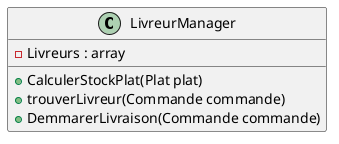 @startuml LivreurManager

Class LivreurManager {
    - Livreurs : array

    + CalculerStockPlat(Plat plat)
    + trouverLivreur(Commande commande)
    + DemmarerLivraison(Commande commande)
}

@enduml